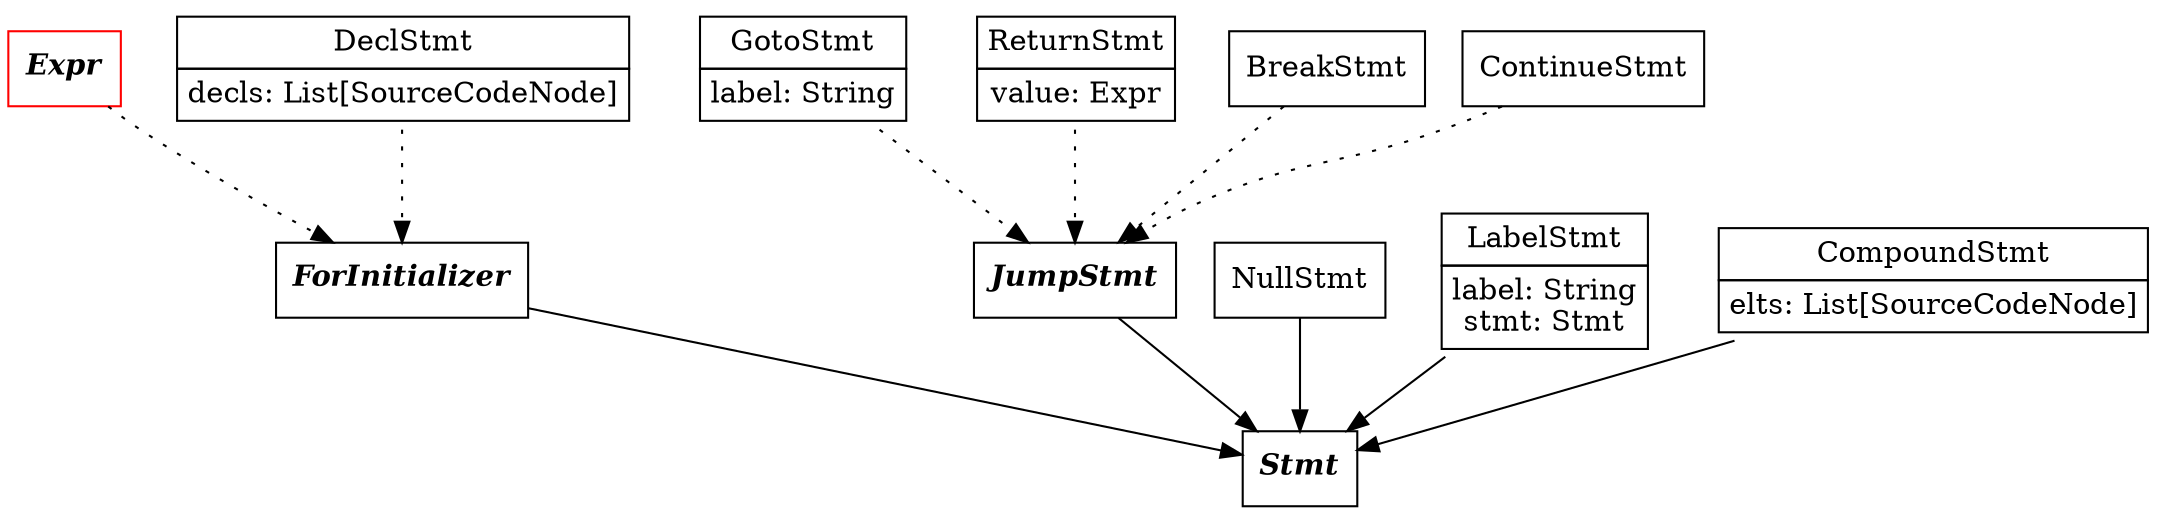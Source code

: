 digraph {
	// nodes
	Stmt [shape=box,label=<<I><B>Stmt</B></I>>];
	ForInitializer [shape=box,label=<<I><B>ForInitializer</B></I>>];
	Expr [shape=box,label=<<I><B>Expr</B></I>>,color=red];
	JumpStmt [shape=box,label=<<I><B>JumpStmt</B></I>>];
	GotoStmt [shape=none,label=<
		<TABLE BORDER="0" CELLBORDER="1" CELLSPACING="0" CELLPADDING="4">
			<TR><TD>GotoStmt</TD></TR>
			<TR><TD>
				label: String
			</TD></TR>
		</TABLE>
	>];
	ReturnStmt [shape=none,label=<
		<TABLE BORDER="0" CELLBORDER="1" CELLSPACING="0" CELLPADDING="4">
			<TR><TD>ReturnStmt</TD></TR>
			<TR><TD>
				value: Expr
			</TD></TR>
		</TABLE>
	>];
	BreakStmt [shape=box];
	ContinueStmt [shape=box];
	NullStmt [shape=box];
	LabelStmt [shape=none,label=<
		<TABLE BORDER="0" CELLBORDER="1" CELLSPACING="0" CELLPADDING="4">
			<TR><TD>LabelStmt</TD></TR>
			<TR><TD>
				label: String<BR/>
				stmt: Stmt
			</TD></TR>
		</TABLE>
	>];
	DeclStmt [shape=none,label=<
		<TABLE BORDER="0" CELLBORDER="1" CELLSPACING="0" CELLPADDING="4">
			<TR><TD>DeclStmt</TD></TR>
			<TR><TD>
				decls: List[SourceCodeNode]
			</TD></TR>
		</TABLE>
	>];
	CompoundStmt [shape=none,label=<
		<TABLE BORDER="0" CELLBORDER="1" CELLSPACING="0" CELLPADDING="4">
			<TR><TD>CompoundStmt</TD></TR>
			<TR><TD>
				elts: List[SourceCodeNode]
			</TD></TR>
		</TABLE>
	>];
	
		
	// links
	GotoStmt -> JumpStmt [style=dotted]
	BreakStmt -> JumpStmt [style=dotted]
	ContinueStmt -> JumpStmt [style=dotted]
	ReturnStmt -> JumpStmt [style=dotted]
	
	DeclStmt -> ForInitializer [style=dotted]
	Expr -> ForInitializer [style=dotted]
	
	ForInitializer -> Stmt
	JumpStmt -> Stmt
	NullStmt -> Stmt
	LabelStmt -> Stmt
	CompoundStmt -> Stmt
}